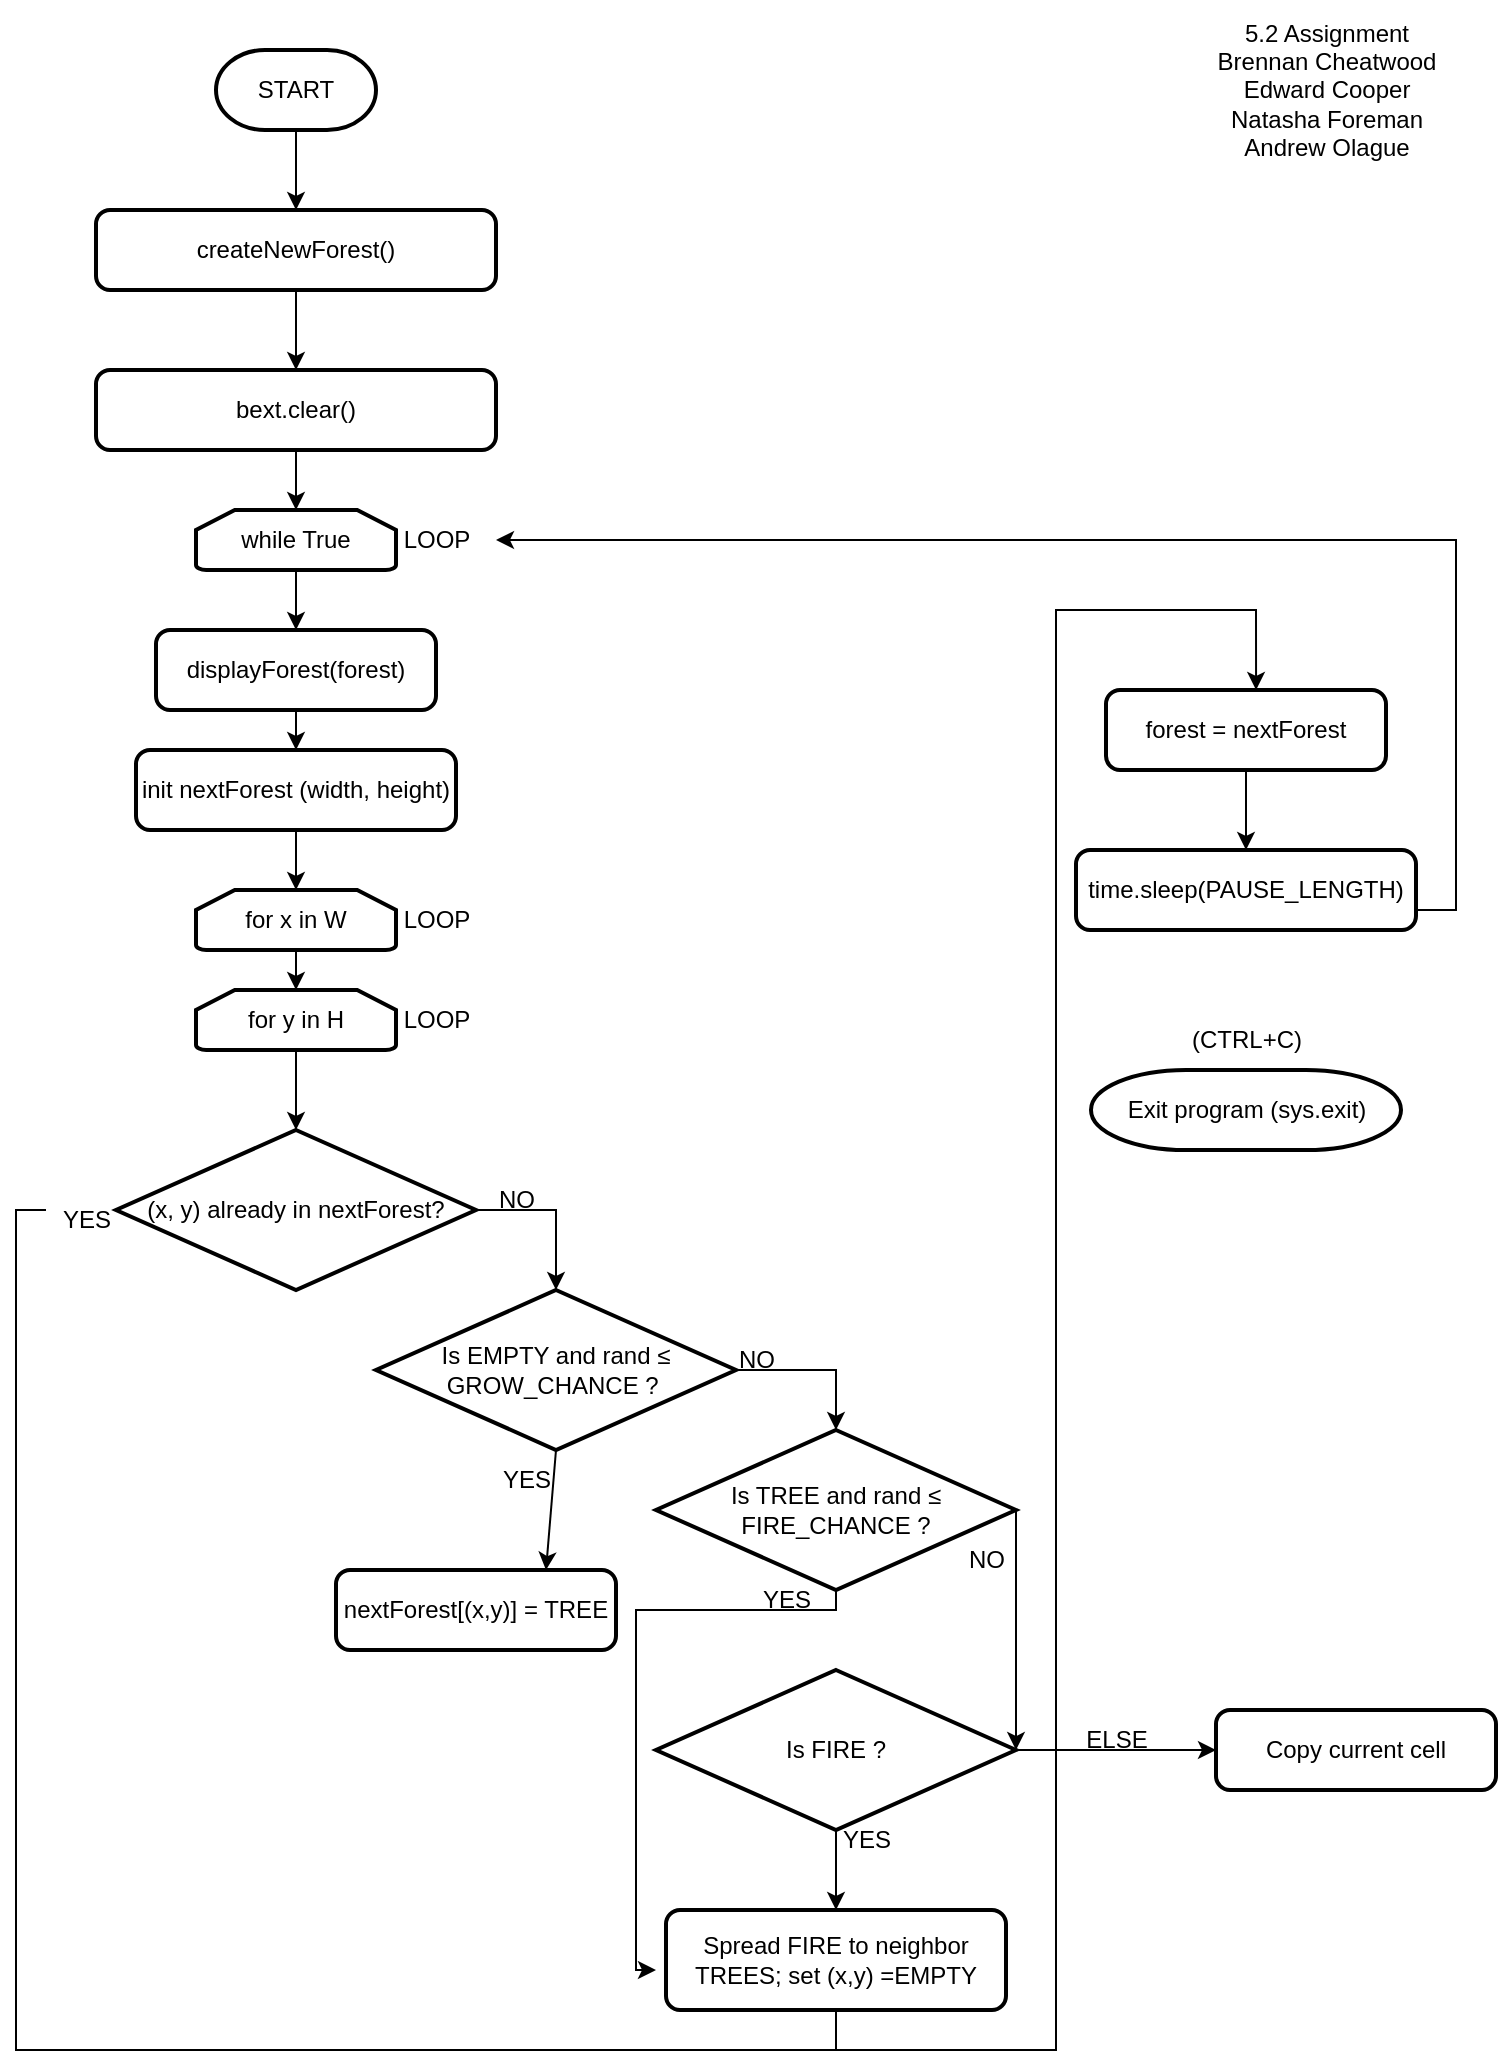 <mxfile version="28.2.5">
  <diagram name="Page-1" id="p_FrwCEbK-ZdH4EJE-xq">
    <mxGraphModel dx="1425" dy="828" grid="1" gridSize="10" guides="1" tooltips="1" connect="1" arrows="1" fold="1" page="1" pageScale="1" pageWidth="850" pageHeight="1100" math="0" shadow="0">
      <root>
        <mxCell id="0" />
        <mxCell id="1" parent="0" />
        <mxCell id="wGKSQmrQqOGGZ8mbVnQt-1" value="START" style="strokeWidth=2;html=1;shape=mxgraph.flowchart.terminator;whiteSpace=wrap;" vertex="1" parent="1">
          <mxGeometry x="180" y="40" width="80" height="40" as="geometry" />
        </mxCell>
        <mxCell id="wGKSQmrQqOGGZ8mbVnQt-2" value="createNewForest()" style="rounded=1;whiteSpace=wrap;html=1;absoluteArcSize=1;arcSize=14;strokeWidth=2;" vertex="1" parent="1">
          <mxGeometry x="120" y="120" width="200" height="40" as="geometry" />
        </mxCell>
        <mxCell id="wGKSQmrQqOGGZ8mbVnQt-3" value="bext.clear()" style="rounded=1;whiteSpace=wrap;html=1;absoluteArcSize=1;arcSize=14;strokeWidth=2;" vertex="1" parent="1">
          <mxGeometry x="120" y="200" width="200" height="40" as="geometry" />
        </mxCell>
        <mxCell id="wGKSQmrQqOGGZ8mbVnQt-5" value="while True" style="strokeWidth=2;html=1;shape=mxgraph.flowchart.loop_limit;whiteSpace=wrap;" vertex="1" parent="1">
          <mxGeometry x="170" y="270" width="100" height="30" as="geometry" />
        </mxCell>
        <mxCell id="wGKSQmrQqOGGZ8mbVnQt-6" value="displayForest(forest)" style="rounded=1;whiteSpace=wrap;html=1;absoluteArcSize=1;arcSize=14;strokeWidth=2;" vertex="1" parent="1">
          <mxGeometry x="150" y="330" width="140" height="40" as="geometry" />
        </mxCell>
        <mxCell id="wGKSQmrQqOGGZ8mbVnQt-7" value="init nextForest (width, height)" style="rounded=1;whiteSpace=wrap;html=1;absoluteArcSize=1;arcSize=14;strokeWidth=2;" vertex="1" parent="1">
          <mxGeometry x="140" y="390" width="160" height="40" as="geometry" />
        </mxCell>
        <mxCell id="wGKSQmrQqOGGZ8mbVnQt-8" value="for x in W" style="strokeWidth=2;html=1;shape=mxgraph.flowchart.loop_limit;whiteSpace=wrap;" vertex="1" parent="1">
          <mxGeometry x="170" y="460" width="100" height="30" as="geometry" />
        </mxCell>
        <mxCell id="wGKSQmrQqOGGZ8mbVnQt-9" value="for y in H" style="strokeWidth=2;html=1;shape=mxgraph.flowchart.loop_limit;whiteSpace=wrap;" vertex="1" parent="1">
          <mxGeometry x="170" y="510" width="100" height="30" as="geometry" />
        </mxCell>
        <mxCell id="wGKSQmrQqOGGZ8mbVnQt-10" value="(x, y) already in nextForest?" style="strokeWidth=2;html=1;shape=mxgraph.flowchart.decision;whiteSpace=wrap;" vertex="1" parent="1">
          <mxGeometry x="130" y="580" width="180" height="80" as="geometry" />
        </mxCell>
        <mxCell id="wGKSQmrQqOGGZ8mbVnQt-11" value="Is EMPTY and rand&amp;nbsp;≤ GROW_CHANCE ?&amp;nbsp;" style="strokeWidth=2;html=1;shape=mxgraph.flowchart.decision;whiteSpace=wrap;" vertex="1" parent="1">
          <mxGeometry x="260" y="660" width="180" height="80" as="geometry" />
        </mxCell>
        <mxCell id="wGKSQmrQqOGGZ8mbVnQt-12" value="Is TREE and rand&amp;nbsp;≤ FIRE_CHANCE ?&lt;span style=&quot;color: rgba(0, 0, 0, 0); font-family: monospace; font-size: 0px; text-align: start; text-wrap-mode: nowrap;&quot;&gt;%3CmxGraphModel%3E%3Croot%3E%3CmxCell%20id%3D%220%22%2F%3E%3CmxCell%20id%3D%221%22%20parent%3D%220%22%2F%3E%3CmxCell%20id%3D%222%22%20value%3D%22Is%20EMPTY%20and%20rand%26amp%3Bnbsp%3B%E2%89%A4%20GROW_CHANCE%20%3F%26amp%3Bnbsp%3B%22%20style%3D%22strokeWidth%3D2%3Bhtml%3D1%3Bshape%3Dmxgraph.flowchart.decision%3BwhiteSpace%3Dwrap%3B%22%20vertex%3D%221%22%20parent%3D%221%22%3E%3CmxGeometry%20x%3D%22260%22%20y%3D%22660%22%20width%3D%22180%22%20height%3D%2280%22%20as%3D%22geometry%22%2F%3E%3C%2FmxCell%3E%3C%2Froot%3E%3C%2FmxGraphModel%3E&lt;/span&gt;" style="strokeWidth=2;html=1;shape=mxgraph.flowchart.decision;whiteSpace=wrap;" vertex="1" parent="1">
          <mxGeometry x="400" y="730" width="180" height="80" as="geometry" />
        </mxCell>
        <mxCell id="wGKSQmrQqOGGZ8mbVnQt-13" value="Is FIRE ?" style="strokeWidth=2;html=1;shape=mxgraph.flowchart.decision;whiteSpace=wrap;" vertex="1" parent="1">
          <mxGeometry x="400" y="850" width="180" height="80" as="geometry" />
        </mxCell>
        <mxCell id="wGKSQmrQqOGGZ8mbVnQt-14" value="nextForest[(x,y)] = TREE" style="rounded=1;whiteSpace=wrap;html=1;absoluteArcSize=1;arcSize=14;strokeWidth=2;" vertex="1" parent="1">
          <mxGeometry x="240" y="800" width="140" height="40" as="geometry" />
        </mxCell>
        <mxCell id="wGKSQmrQqOGGZ8mbVnQt-15" value="Spread FIRE to neighbor TREES; set (x,y) =EMPTY" style="rounded=1;whiteSpace=wrap;html=1;absoluteArcSize=1;arcSize=14;strokeWidth=2;" vertex="1" parent="1">
          <mxGeometry x="405" y="970" width="170" height="50" as="geometry" />
        </mxCell>
        <mxCell id="wGKSQmrQqOGGZ8mbVnQt-16" value="forest = nextForest" style="rounded=1;whiteSpace=wrap;html=1;absoluteArcSize=1;arcSize=14;strokeWidth=2;" vertex="1" parent="1">
          <mxGeometry x="625" y="360" width="140" height="40" as="geometry" />
        </mxCell>
        <mxCell id="wGKSQmrQqOGGZ8mbVnQt-17" value="time.sleep(PAUSE_LENGTH)" style="rounded=1;whiteSpace=wrap;html=1;absoluteArcSize=1;arcSize=14;strokeWidth=2;" vertex="1" parent="1">
          <mxGeometry x="610" y="440" width="170" height="40" as="geometry" />
        </mxCell>
        <mxCell id="wGKSQmrQqOGGZ8mbVnQt-18" value="Exit program (sys.exit)" style="strokeWidth=2;html=1;shape=mxgraph.flowchart.terminator;whiteSpace=wrap;" vertex="1" parent="1">
          <mxGeometry x="617.5" y="550" width="155" height="40" as="geometry" />
        </mxCell>
        <mxCell id="wGKSQmrQqOGGZ8mbVnQt-19" value="(CTRL+C)" style="text;html=1;align=center;verticalAlign=middle;resizable=0;points=[];autosize=1;strokeColor=none;fillColor=none;" vertex="1" parent="1">
          <mxGeometry x="655" y="520" width="80" height="30" as="geometry" />
        </mxCell>
        <mxCell id="wGKSQmrQqOGGZ8mbVnQt-21" value="" style="edgeStyle=none;orthogonalLoop=1;jettySize=auto;html=1;rounded=0;exitX=0.5;exitY=1;exitDx=0;exitDy=0;exitPerimeter=0;entryX=0.5;entryY=0;entryDx=0;entryDy=0;" edge="1" parent="1" source="wGKSQmrQqOGGZ8mbVnQt-1" target="wGKSQmrQqOGGZ8mbVnQt-2">
          <mxGeometry width="100" relative="1" as="geometry">
            <mxPoint x="270" y="80" as="sourcePoint" />
            <mxPoint x="370" y="80" as="targetPoint" />
            <Array as="points" />
          </mxGeometry>
        </mxCell>
        <mxCell id="wGKSQmrQqOGGZ8mbVnQt-22" value="" style="edgeStyle=none;orthogonalLoop=1;jettySize=auto;html=1;rounded=0;exitX=0.5;exitY=1;exitDx=0;exitDy=0;exitPerimeter=0;entryX=0.5;entryY=0;entryDx=0;entryDy=0;" edge="1" parent="1">
          <mxGeometry width="100" relative="1" as="geometry">
            <mxPoint x="220" y="160" as="sourcePoint" />
            <mxPoint x="220" y="200" as="targetPoint" />
            <Array as="points" />
          </mxGeometry>
        </mxCell>
        <mxCell id="wGKSQmrQqOGGZ8mbVnQt-23" value="" style="edgeStyle=none;orthogonalLoop=1;jettySize=auto;html=1;rounded=0;exitX=0.5;exitY=1;exitDx=0;exitDy=0;entryX=0.5;entryY=0;entryDx=0;entryDy=0;" edge="1" parent="1" source="wGKSQmrQqOGGZ8mbVnQt-3">
          <mxGeometry width="100" relative="1" as="geometry">
            <mxPoint x="220" y="230" as="sourcePoint" />
            <mxPoint x="220" y="270" as="targetPoint" />
            <Array as="points" />
          </mxGeometry>
        </mxCell>
        <mxCell id="wGKSQmrQqOGGZ8mbVnQt-24" value="" style="endArrow=classic;html=1;rounded=0;exitX=0.5;exitY=1;exitDx=0;exitDy=0;exitPerimeter=0;" edge="1" parent="1" source="wGKSQmrQqOGGZ8mbVnQt-5" target="wGKSQmrQqOGGZ8mbVnQt-6">
          <mxGeometry width="50" height="50" relative="1" as="geometry">
            <mxPoint x="380" y="450" as="sourcePoint" />
            <mxPoint x="430" y="400" as="targetPoint" />
          </mxGeometry>
        </mxCell>
        <mxCell id="wGKSQmrQqOGGZ8mbVnQt-25" value="" style="edgeStyle=none;orthogonalLoop=1;jettySize=auto;html=1;rounded=0;exitX=0.5;exitY=1;exitDx=0;exitDy=0;entryX=0.5;entryY=0;entryDx=0;entryDy=0;" edge="1" parent="1" source="wGKSQmrQqOGGZ8mbVnQt-6" target="wGKSQmrQqOGGZ8mbVnQt-7">
          <mxGeometry width="100" relative="1" as="geometry">
            <mxPoint x="320" y="360" as="sourcePoint" />
            <mxPoint x="420" y="360" as="targetPoint" />
            <Array as="points" />
          </mxGeometry>
        </mxCell>
        <mxCell id="wGKSQmrQqOGGZ8mbVnQt-26" value="" style="edgeStyle=none;orthogonalLoop=1;jettySize=auto;html=1;rounded=0;exitX=0.5;exitY=1;exitDx=0;exitDy=0;entryX=0.5;entryY=0;entryDx=0;entryDy=0;entryPerimeter=0;" edge="1" parent="1" source="wGKSQmrQqOGGZ8mbVnQt-7" target="wGKSQmrQqOGGZ8mbVnQt-8">
          <mxGeometry width="100" relative="1" as="geometry">
            <mxPoint x="290" y="470" as="sourcePoint" />
            <mxPoint x="390" y="470" as="targetPoint" />
            <Array as="points" />
          </mxGeometry>
        </mxCell>
        <mxCell id="wGKSQmrQqOGGZ8mbVnQt-27" value="" style="edgeStyle=none;orthogonalLoop=1;jettySize=auto;html=1;rounded=0;exitX=0.5;exitY=1;exitDx=0;exitDy=0;entryX=0.5;entryY=0;entryDx=0;entryDy=0;entryPerimeter=0;exitPerimeter=0;" edge="1" parent="1" source="wGKSQmrQqOGGZ8mbVnQt-8" target="wGKSQmrQqOGGZ8mbVnQt-9">
          <mxGeometry width="100" relative="1" as="geometry">
            <mxPoint x="240" y="450" as="sourcePoint" />
            <mxPoint x="240" y="480" as="targetPoint" />
            <Array as="points" />
          </mxGeometry>
        </mxCell>
        <mxCell id="wGKSQmrQqOGGZ8mbVnQt-28" value="LOOP" style="text;html=1;align=center;verticalAlign=middle;resizable=0;points=[];autosize=1;strokeColor=none;fillColor=none;" vertex="1" parent="1">
          <mxGeometry x="260" y="460" width="60" height="30" as="geometry" />
        </mxCell>
        <mxCell id="wGKSQmrQqOGGZ8mbVnQt-29" value="LOOP" style="text;html=1;align=center;verticalAlign=middle;resizable=0;points=[];autosize=1;strokeColor=none;fillColor=none;" vertex="1" parent="1">
          <mxGeometry x="260" y="510" width="60" height="30" as="geometry" />
        </mxCell>
        <mxCell id="wGKSQmrQqOGGZ8mbVnQt-30" value="LOOP" style="text;html=1;align=center;verticalAlign=middle;resizable=0;points=[];autosize=1;strokeColor=none;fillColor=none;" vertex="1" parent="1">
          <mxGeometry x="260" y="270" width="60" height="30" as="geometry" />
        </mxCell>
        <mxCell id="wGKSQmrQqOGGZ8mbVnQt-31" value="" style="edgeStyle=none;orthogonalLoop=1;jettySize=auto;html=1;rounded=0;exitX=0.5;exitY=1;exitDx=0;exitDy=0;exitPerimeter=0;entryX=0.5;entryY=0;entryDx=0;entryDy=0;entryPerimeter=0;" edge="1" parent="1" source="wGKSQmrQqOGGZ8mbVnQt-9" target="wGKSQmrQqOGGZ8mbVnQt-10">
          <mxGeometry width="100" relative="1" as="geometry">
            <mxPoint x="360" y="490" as="sourcePoint" />
            <mxPoint x="460" y="490" as="targetPoint" />
            <Array as="points" />
          </mxGeometry>
        </mxCell>
        <mxCell id="wGKSQmrQqOGGZ8mbVnQt-32" value="" style="edgeStyle=none;orthogonalLoop=1;jettySize=auto;html=1;rounded=0;exitX=1;exitY=0.5;exitDx=0;exitDy=0;exitPerimeter=0;entryX=0.5;entryY=0;entryDx=0;entryDy=0;entryPerimeter=0;" edge="1" parent="1" source="wGKSQmrQqOGGZ8mbVnQt-10" target="wGKSQmrQqOGGZ8mbVnQt-11">
          <mxGeometry width="100" relative="1" as="geometry">
            <mxPoint x="220" y="660" as="sourcePoint" />
            <mxPoint x="220" y="700" as="targetPoint" />
            <Array as="points">
              <mxPoint x="350" y="620" />
            </Array>
          </mxGeometry>
        </mxCell>
        <mxCell id="wGKSQmrQqOGGZ8mbVnQt-33" value="NO" style="text;html=1;align=center;verticalAlign=middle;resizable=0;points=[];autosize=1;strokeColor=none;fillColor=none;" vertex="1" parent="1">
          <mxGeometry x="310" y="600" width="40" height="30" as="geometry" />
        </mxCell>
        <mxCell id="wGKSQmrQqOGGZ8mbVnQt-34" value="YES" style="text;html=1;align=center;verticalAlign=middle;resizable=0;points=[];autosize=1;strokeColor=none;fillColor=none;" vertex="1" parent="1">
          <mxGeometry x="90" y="610" width="50" height="30" as="geometry" />
        </mxCell>
        <mxCell id="wGKSQmrQqOGGZ8mbVnQt-35" value="" style="endArrow=classic;html=1;rounded=0;exitX=0.1;exitY=0.333;exitDx=0;exitDy=0;exitPerimeter=0;entryX=0.536;entryY=0;entryDx=0;entryDy=0;entryPerimeter=0;" edge="1" parent="1" source="wGKSQmrQqOGGZ8mbVnQt-34" target="wGKSQmrQqOGGZ8mbVnQt-16">
          <mxGeometry width="50" height="50" relative="1" as="geometry">
            <mxPoint x="380" y="720" as="sourcePoint" />
            <mxPoint x="700" y="320" as="targetPoint" />
            <Array as="points">
              <mxPoint x="80" y="620" />
              <mxPoint x="80" y="680" />
              <mxPoint x="80" y="1040" />
              <mxPoint x="600" y="1040" />
              <mxPoint x="600" y="320" />
              <mxPoint x="700" y="320" />
            </Array>
          </mxGeometry>
        </mxCell>
        <mxCell id="wGKSQmrQqOGGZ8mbVnQt-36" value="" style="endArrow=classic;html=1;rounded=0;exitX=1;exitY=0.5;exitDx=0;exitDy=0;exitPerimeter=0;entryX=0.5;entryY=0;entryDx=0;entryDy=0;entryPerimeter=0;" edge="1" parent="1" source="wGKSQmrQqOGGZ8mbVnQt-11" target="wGKSQmrQqOGGZ8mbVnQt-12">
          <mxGeometry width="50" height="50" relative="1" as="geometry">
            <mxPoint x="380" y="720" as="sourcePoint" />
            <mxPoint x="430" y="670" as="targetPoint" />
            <Array as="points">
              <mxPoint x="490" y="700" />
            </Array>
          </mxGeometry>
        </mxCell>
        <mxCell id="wGKSQmrQqOGGZ8mbVnQt-37" value="NO" style="text;html=1;align=center;verticalAlign=middle;resizable=0;points=[];autosize=1;strokeColor=none;fillColor=none;" vertex="1" parent="1">
          <mxGeometry x="430" y="680" width="40" height="30" as="geometry" />
        </mxCell>
        <mxCell id="wGKSQmrQqOGGZ8mbVnQt-38" value="" style="endArrow=classic;html=1;rounded=0;exitX=0.5;exitY=1;exitDx=0;exitDy=0;exitPerimeter=0;entryX=0.75;entryY=0;entryDx=0;entryDy=0;" edge="1" parent="1" source="wGKSQmrQqOGGZ8mbVnQt-11" target="wGKSQmrQqOGGZ8mbVnQt-14">
          <mxGeometry width="50" height="50" relative="1" as="geometry">
            <mxPoint x="380" y="720" as="sourcePoint" />
            <mxPoint x="430" y="670" as="targetPoint" />
          </mxGeometry>
        </mxCell>
        <mxCell id="wGKSQmrQqOGGZ8mbVnQt-39" value="YES" style="text;html=1;align=center;verticalAlign=middle;resizable=0;points=[];autosize=1;strokeColor=none;fillColor=none;" vertex="1" parent="1">
          <mxGeometry x="310" y="740" width="50" height="30" as="geometry" />
        </mxCell>
        <mxCell id="wGKSQmrQqOGGZ8mbVnQt-40" value="" style="endArrow=classic;html=1;rounded=0;exitX=0.5;exitY=1;exitDx=0;exitDy=0;exitPerimeter=0;" edge="1" parent="1" source="wGKSQmrQqOGGZ8mbVnQt-12">
          <mxGeometry width="50" height="50" relative="1" as="geometry">
            <mxPoint x="380" y="720" as="sourcePoint" />
            <mxPoint x="400" y="1000" as="targetPoint" />
            <Array as="points">
              <mxPoint x="490" y="820" />
              <mxPoint x="390" y="820" />
              <mxPoint x="390" y="970" />
              <mxPoint x="390" y="1000" />
            </Array>
          </mxGeometry>
        </mxCell>
        <mxCell id="wGKSQmrQqOGGZ8mbVnQt-41" value="YES" style="text;html=1;align=center;verticalAlign=middle;resizable=0;points=[];autosize=1;strokeColor=none;fillColor=none;" vertex="1" parent="1">
          <mxGeometry x="440" y="800" width="50" height="30" as="geometry" />
        </mxCell>
        <mxCell id="wGKSQmrQqOGGZ8mbVnQt-42" value="" style="endArrow=classic;html=1;rounded=0;exitX=1;exitY=0.5;exitDx=0;exitDy=0;exitPerimeter=0;entryX=1;entryY=0.5;entryDx=0;entryDy=0;entryPerimeter=0;" edge="1" parent="1" source="wGKSQmrQqOGGZ8mbVnQt-12" target="wGKSQmrQqOGGZ8mbVnQt-13">
          <mxGeometry width="50" height="50" relative="1" as="geometry">
            <mxPoint x="380" y="720" as="sourcePoint" />
            <mxPoint x="430" y="670" as="targetPoint" />
          </mxGeometry>
        </mxCell>
        <mxCell id="wGKSQmrQqOGGZ8mbVnQt-43" value="NO" style="text;html=1;align=center;verticalAlign=middle;resizable=0;points=[];autosize=1;strokeColor=none;fillColor=none;" vertex="1" parent="1">
          <mxGeometry x="545" y="780" width="40" height="30" as="geometry" />
        </mxCell>
        <mxCell id="wGKSQmrQqOGGZ8mbVnQt-44" value="" style="endArrow=classic;html=1;rounded=0;exitX=0.5;exitY=1;exitDx=0;exitDy=0;exitPerimeter=0;entryX=0.5;entryY=0;entryDx=0;entryDy=0;" edge="1" parent="1" source="wGKSQmrQqOGGZ8mbVnQt-13" target="wGKSQmrQqOGGZ8mbVnQt-15">
          <mxGeometry width="50" height="50" relative="1" as="geometry">
            <mxPoint x="380" y="720" as="sourcePoint" />
            <mxPoint x="430" y="670" as="targetPoint" />
          </mxGeometry>
        </mxCell>
        <mxCell id="wGKSQmrQqOGGZ8mbVnQt-45" value="YES" style="text;html=1;align=center;verticalAlign=middle;resizable=0;points=[];autosize=1;strokeColor=none;fillColor=none;" vertex="1" parent="1">
          <mxGeometry x="480" y="920" width="50" height="30" as="geometry" />
        </mxCell>
        <mxCell id="wGKSQmrQqOGGZ8mbVnQt-47" value="ELSE" style="text;html=1;align=center;verticalAlign=middle;resizable=0;points=[];autosize=1;strokeColor=none;fillColor=none;" vertex="1" parent="1">
          <mxGeometry x="605" y="870" width="50" height="30" as="geometry" />
        </mxCell>
        <mxCell id="wGKSQmrQqOGGZ8mbVnQt-48" value="" style="endArrow=classic;html=1;rounded=0;exitX=1;exitY=0.5;exitDx=0;exitDy=0;exitPerimeter=0;" edge="1" parent="1" source="wGKSQmrQqOGGZ8mbVnQt-13">
          <mxGeometry width="50" height="50" relative="1" as="geometry">
            <mxPoint x="380" y="650" as="sourcePoint" />
            <mxPoint x="680" y="890" as="targetPoint" />
          </mxGeometry>
        </mxCell>
        <mxCell id="wGKSQmrQqOGGZ8mbVnQt-49" value="Copy current cell" style="rounded=1;whiteSpace=wrap;html=1;absoluteArcSize=1;arcSize=14;strokeWidth=2;" vertex="1" parent="1">
          <mxGeometry x="680" y="870" width="140" height="40" as="geometry" />
        </mxCell>
        <mxCell id="wGKSQmrQqOGGZ8mbVnQt-51" value="" style="endArrow=none;html=1;rounded=0;exitX=0.5;exitY=1;exitDx=0;exitDy=0;" edge="1" parent="1" source="wGKSQmrQqOGGZ8mbVnQt-15">
          <mxGeometry width="50" height="50" relative="1" as="geometry">
            <mxPoint x="380" y="720" as="sourcePoint" />
            <mxPoint x="490" y="1040" as="targetPoint" />
          </mxGeometry>
        </mxCell>
        <mxCell id="wGKSQmrQqOGGZ8mbVnQt-52" value="" style="endArrow=classic;html=1;rounded=0;exitX=0.5;exitY=1;exitDx=0;exitDy=0;entryX=0.5;entryY=0;entryDx=0;entryDy=0;" edge="1" parent="1" source="wGKSQmrQqOGGZ8mbVnQt-16" target="wGKSQmrQqOGGZ8mbVnQt-17">
          <mxGeometry width="50" height="50" relative="1" as="geometry">
            <mxPoint x="380" y="720" as="sourcePoint" />
            <mxPoint x="430" y="670" as="targetPoint" />
          </mxGeometry>
        </mxCell>
        <mxCell id="wGKSQmrQqOGGZ8mbVnQt-54" value="" style="endArrow=classic;html=1;rounded=0;exitX=1;exitY=0.75;exitDx=0;exitDy=0;" edge="1" parent="1" source="wGKSQmrQqOGGZ8mbVnQt-17" target="wGKSQmrQqOGGZ8mbVnQt-30">
          <mxGeometry width="50" height="50" relative="1" as="geometry">
            <mxPoint x="800" y="470" as="sourcePoint" />
            <mxPoint x="440" y="280" as="targetPoint" />
            <Array as="points">
              <mxPoint x="800" y="470" />
              <mxPoint x="800" y="285" />
              <mxPoint x="440" y="285" />
            </Array>
          </mxGeometry>
        </mxCell>
        <mxCell id="wGKSQmrQqOGGZ8mbVnQt-55" value="5.2 Assignment&lt;div&gt;Brennan Cheatwood&lt;/div&gt;&lt;div&gt;Edward Cooper&lt;/div&gt;&lt;div&gt;Natasha Foreman&lt;/div&gt;&lt;div&gt;Andrew Olague&lt;/div&gt;" style="text;html=1;align=center;verticalAlign=middle;resizable=0;points=[];autosize=1;strokeColor=none;fillColor=none;" vertex="1" parent="1">
          <mxGeometry x="670" y="15" width="130" height="90" as="geometry" />
        </mxCell>
      </root>
    </mxGraphModel>
  </diagram>
</mxfile>
